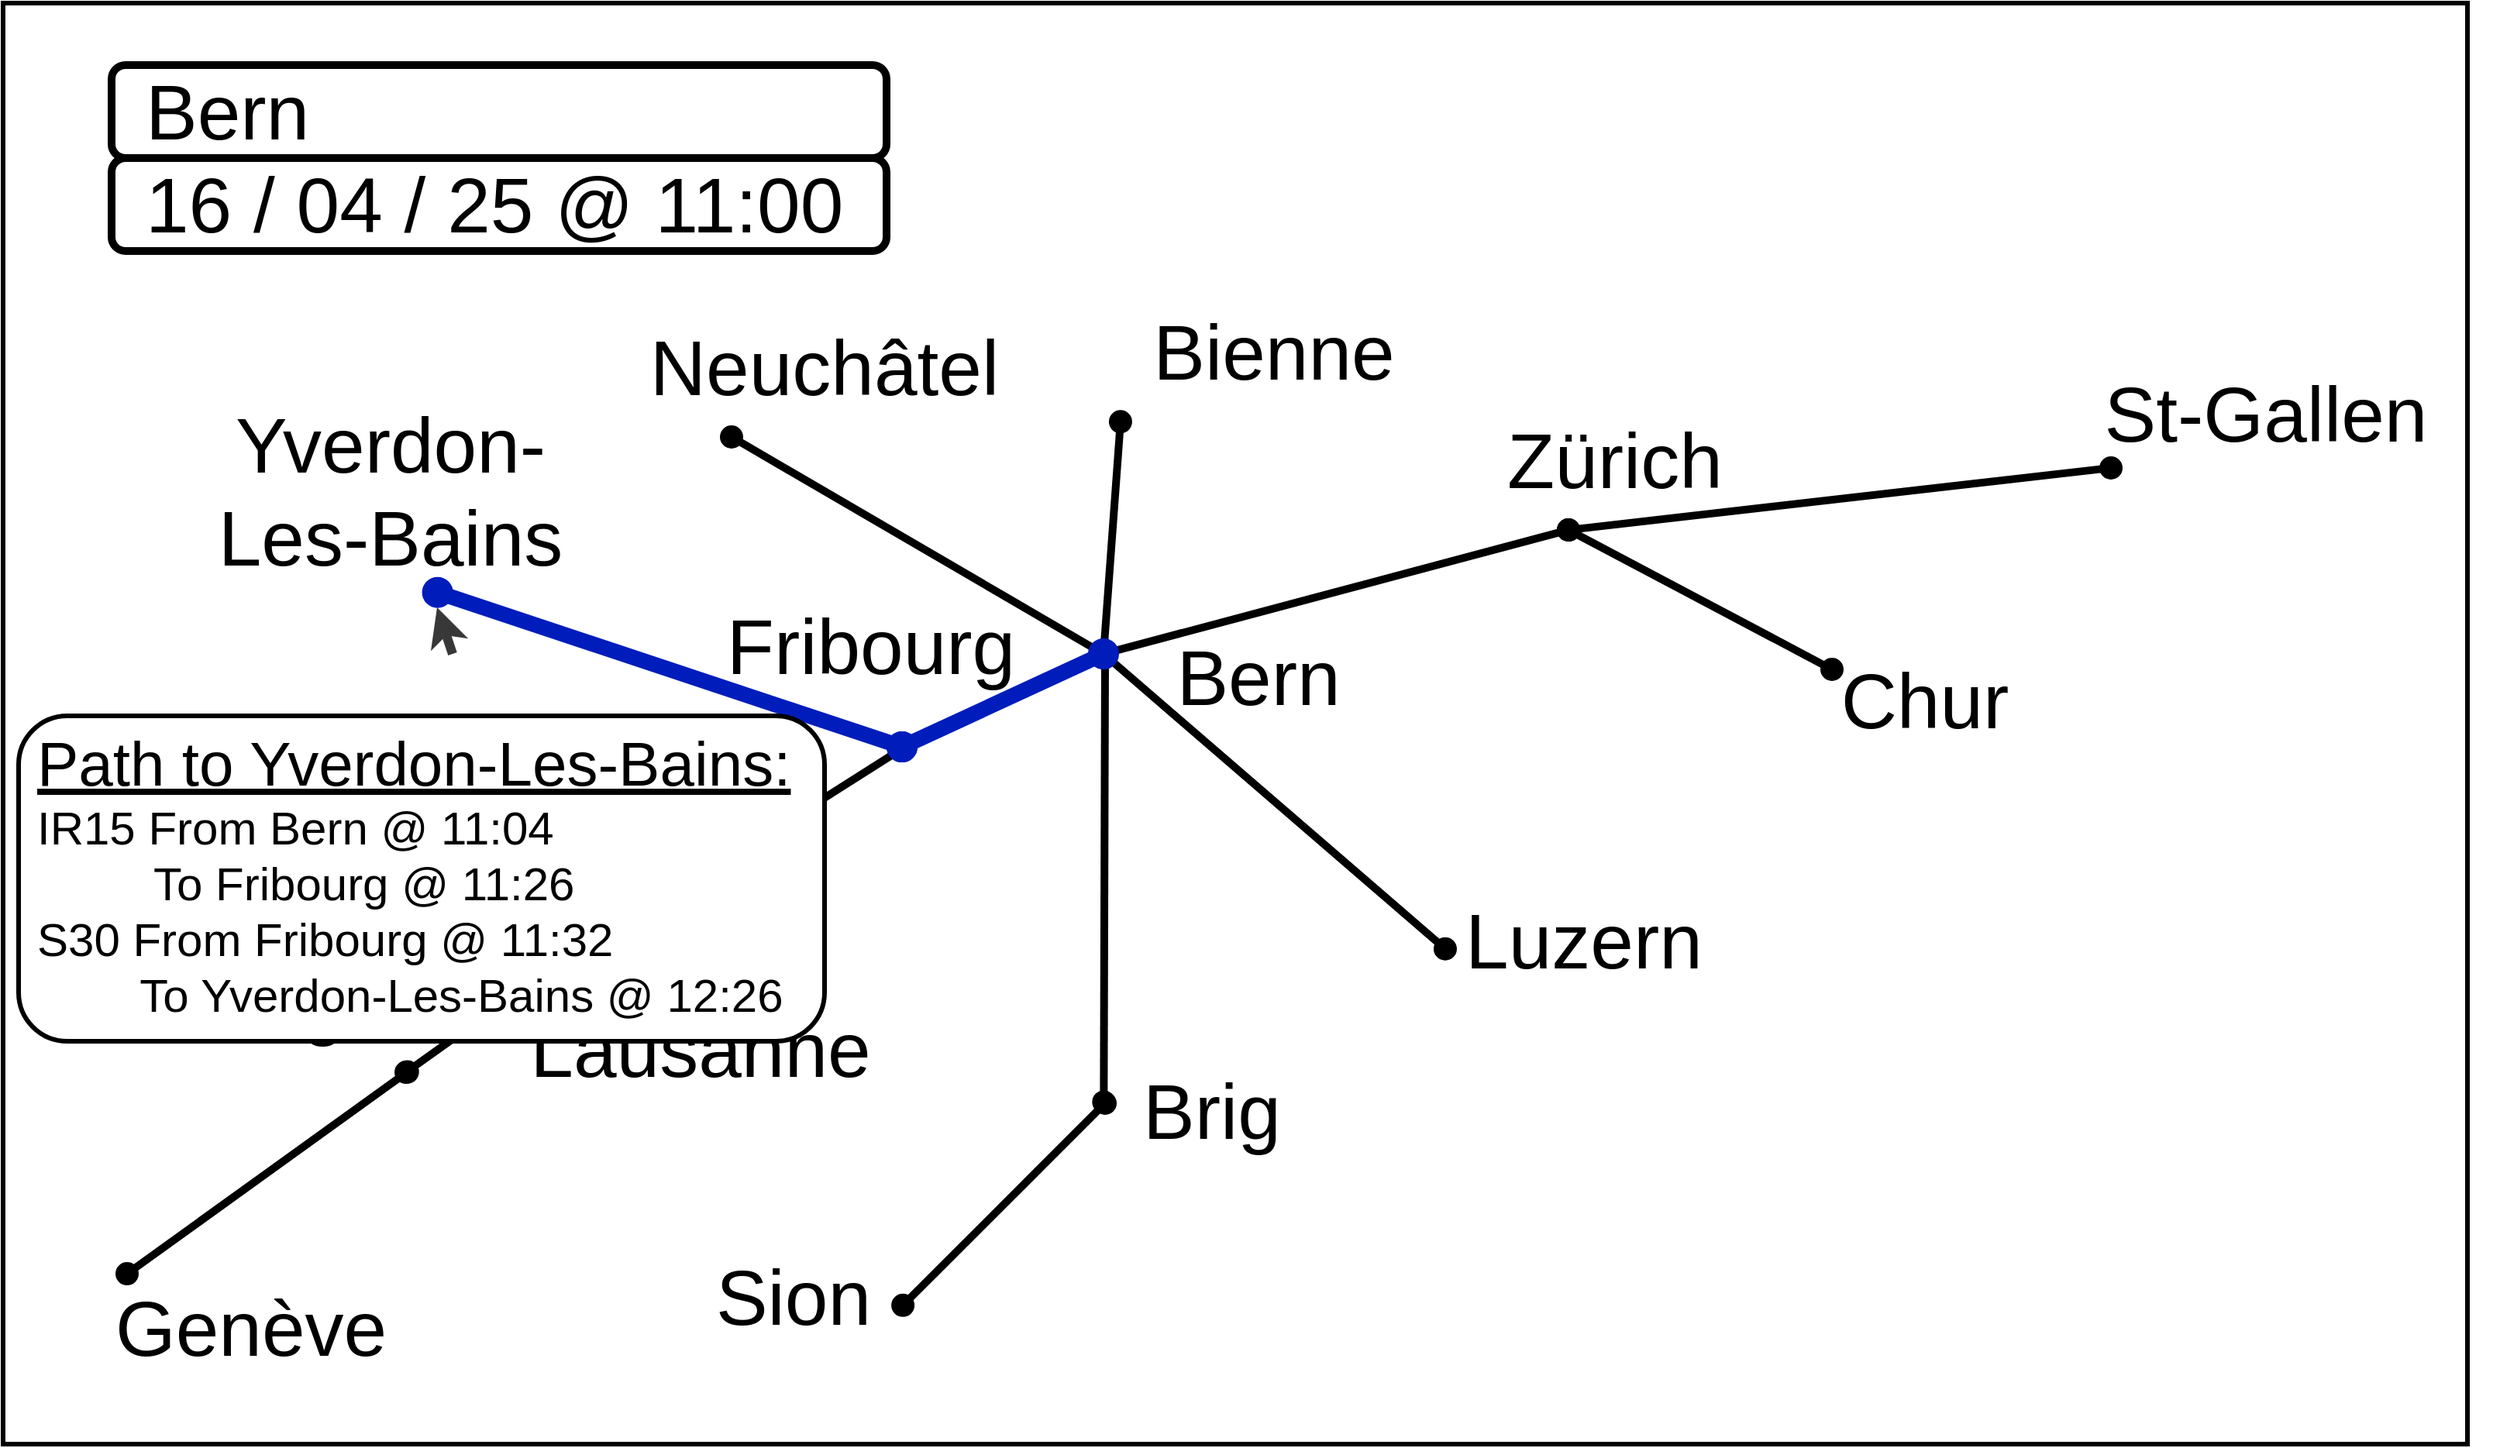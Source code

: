 <mxfile version="26.2.2">
  <diagram name="Page-1" id="QFavr57-UdfwdZ4FQssH">
    <mxGraphModel dx="3182" dy="1957" grid="1" gridSize="10" guides="1" tooltips="1" connect="1" arrows="1" fold="1" page="1" pageScale="1" pageWidth="850" pageHeight="1100" math="0" shadow="0">
      <root>
        <mxCell id="0" />
        <mxCell id="1" parent="0" />
        <mxCell id="px7jJO8oFTi3VKJdg5Cx-38" value="" style="rounded=0;whiteSpace=wrap;html=1;strokeWidth=3;" vertex="1" parent="1">
          <mxGeometry x="630" y="590" width="1590" height="930" as="geometry" />
        </mxCell>
        <mxCell id="px7jJO8oFTi3VKJdg5Cx-6" value="" style="endArrow=oval;html=1;rounded=0;exitX=0.044;exitY=0.872;exitDx=0;exitDy=0;exitPerimeter=0;entryX=0.343;entryY=0.648;entryDx=0;entryDy=0;entryPerimeter=0;strokeWidth=5;startArrow=oval;startFill=1;endFill=1;endSize=10;startSize=10;" edge="1" parent="1">
          <mxGeometry width="50" height="50" relative="1" as="geometry">
            <mxPoint x="710" y="1410.06" as="sourcePoint" />
            <mxPoint x="890.877" y="1279.76" as="targetPoint" />
          </mxGeometry>
        </mxCell>
        <mxCell id="px7jJO8oFTi3VKJdg5Cx-7" value="" style="endArrow=oval;html=1;rounded=0;exitX=0.044;exitY=0.872;exitDx=0;exitDy=0;exitPerimeter=0;strokeWidth=5;startArrow=oval;startFill=1;endFill=1;endSize=10;startSize=10;" edge="1" parent="1">
          <mxGeometry width="50" height="50" relative="1" as="geometry">
            <mxPoint x="890" y="1280.06" as="sourcePoint" />
            <mxPoint x="960" y="1230" as="targetPoint" />
          </mxGeometry>
        </mxCell>
        <mxCell id="px7jJO8oFTi3VKJdg5Cx-8" value="" style="endArrow=oval;html=1;rounded=0;exitX=0.044;exitY=0.872;exitDx=0;exitDy=0;exitPerimeter=0;strokeWidth=5;startArrow=oval;startFill=1;endFill=1;endSize=10;startSize=10;entryX=0.491;entryY=0.519;entryDx=0;entryDy=0;entryPerimeter=0;" edge="1" parent="1">
          <mxGeometry width="50" height="50" relative="1" as="geometry">
            <mxPoint x="960" y="1230.06" as="sourcePoint" />
            <mxPoint x="1210.555" y="1070.78" as="targetPoint" />
          </mxGeometry>
        </mxCell>
        <mxCell id="px7jJO8oFTi3VKJdg5Cx-9" value="" style="endArrow=oval;html=1;rounded=0;strokeWidth=10;startArrow=oval;startFill=1;endFill=1;endSize=10;startSize=10;exitX=0.352;exitY=0.457;exitDx=0;exitDy=0;exitPerimeter=0;fillColor=#0050ef;strokeColor=#001DBC;" edge="1" parent="1">
          <mxGeometry width="50" height="50" relative="1" as="geometry">
            <mxPoint x="910.316" y="970.34" as="sourcePoint" />
            <mxPoint x="1210" y="1070" as="targetPoint" />
          </mxGeometry>
        </mxCell>
        <mxCell id="px7jJO8oFTi3VKJdg5Cx-11" value="" style="endArrow=oval;html=1;rounded=0;strokeWidth=5;startArrow=oval;startFill=1;endFill=1;endSize=10;startSize=10;exitX=0.352;exitY=0.457;exitDx=0;exitDy=0;exitPerimeter=0;" edge="1" parent="1">
          <mxGeometry width="50" height="50" relative="1" as="geometry">
            <mxPoint x="1100" y="870" as="sourcePoint" />
            <mxPoint x="1340" y="1010" as="targetPoint" />
          </mxGeometry>
        </mxCell>
        <mxCell id="px7jJO8oFTi3VKJdg5Cx-12" value="" style="endArrow=oval;html=1;rounded=0;strokeWidth=5;startArrow=oval;startFill=1;endFill=1;endSize=10;startSize=10;exitX=0.556;exitY=0.389;exitDx=0;exitDy=0;exitPerimeter=0;" edge="1" parent="1">
          <mxGeometry width="50" height="50" relative="1" as="geometry">
            <mxPoint x="1350.954" y="860.18" as="sourcePoint" />
            <mxPoint x="1340" y="1010" as="targetPoint" />
          </mxGeometry>
        </mxCell>
        <mxCell id="px7jJO8oFTi3VKJdg5Cx-13" value="" style="endArrow=oval;html=1;rounded=0;strokeWidth=5;startArrow=oval;startFill=1;endFill=1;endSize=10;startSize=10;exitX=0.556;exitY=0.389;exitDx=0;exitDy=0;exitPerimeter=0;entryX=0.551;entryY=0.66;entryDx=0;entryDy=0;entryPerimeter=0;" edge="1" parent="1">
          <mxGeometry width="50" height="50" relative="1" as="geometry">
            <mxPoint x="1341" y="1010" as="sourcePoint" />
            <mxPoint x="1340.154" y="1299.2" as="targetPoint" />
          </mxGeometry>
        </mxCell>
        <mxCell id="px7jJO8oFTi3VKJdg5Cx-14" value="" style="endArrow=oval;html=1;rounded=0;strokeWidth=5;startArrow=oval;startFill=1;endFill=1;endSize=10;startSize=10;exitX=0.556;exitY=0.389;exitDx=0;exitDy=0;exitPerimeter=0;entryX=0.491;entryY=0.741;entryDx=0;entryDy=0;entryPerimeter=0;" edge="1" parent="1">
          <mxGeometry width="50" height="50" relative="1" as="geometry">
            <mxPoint x="1341" y="1300" as="sourcePoint" />
            <mxPoint x="1210.555" y="1430.42" as="targetPoint" />
          </mxGeometry>
        </mxCell>
        <mxCell id="px7jJO8oFTi3VKJdg5Cx-15" value="" style="endArrow=oval;html=1;rounded=0;strokeWidth=5;startArrow=oval;startFill=1;endFill=1;endSize=10;startSize=10;exitX=0.653;exitY=0.599;exitDx=0;exitDy=0;exitPerimeter=0;entryX=0.491;entryY=0.741;entryDx=0;entryDy=0;entryPerimeter=0;" edge="1" parent="1">
          <mxGeometry width="50" height="50" relative="1" as="geometry">
            <mxPoint x="1560.473" y="1200.38" as="sourcePoint" />
            <mxPoint x="1340" y="1010" as="targetPoint" />
          </mxGeometry>
        </mxCell>
        <mxCell id="px7jJO8oFTi3VKJdg5Cx-16" value="" style="endArrow=oval;html=1;rounded=0;strokeWidth=5;startArrow=oval;startFill=1;endFill=1;endSize=10;startSize=10;" edge="1" parent="1">
          <mxGeometry width="50" height="50" relative="1" as="geometry">
            <mxPoint x="1340" y="1010" as="sourcePoint" />
            <mxPoint x="1640" y="930" as="targetPoint" />
          </mxGeometry>
        </mxCell>
        <mxCell id="px7jJO8oFTi3VKJdg5Cx-17" value="" style="endArrow=oval;html=1;rounded=0;strokeWidth=5;startArrow=oval;startFill=1;endFill=1;endSize=10;startSize=10;" edge="1" parent="1">
          <mxGeometry width="50" height="50" relative="1" as="geometry">
            <mxPoint x="1640" y="930" as="sourcePoint" />
            <mxPoint x="1990" y="890" as="targetPoint" />
          </mxGeometry>
        </mxCell>
        <mxCell id="px7jJO8oFTi3VKJdg5Cx-18" value="" style="endArrow=oval;html=1;rounded=0;strokeWidth=5;startArrow=oval;startFill=1;endFill=1;endSize=10;startSize=10;" edge="1" parent="1">
          <mxGeometry width="50" height="50" relative="1" as="geometry">
            <mxPoint x="1640" y="930" as="sourcePoint" />
            <mxPoint x="1810" y="1020" as="targetPoint" />
          </mxGeometry>
        </mxCell>
        <mxCell id="px7jJO8oFTi3VKJdg5Cx-19" value="&lt;font style=&quot;font-size: 50px;&quot;&gt;Genève&lt;/font&gt;" style="text;html=1;align=center;verticalAlign=middle;whiteSpace=wrap;rounded=0;" vertex="1" parent="1">
          <mxGeometry x="760" y="1430" width="60" height="30" as="geometry" />
        </mxCell>
        <mxCell id="px7jJO8oFTi3VKJdg5Cx-20" value="&lt;font style=&quot;font-size: 50px;&quot;&gt;Morges&lt;/font&gt;" style="text;html=1;align=center;verticalAlign=middle;whiteSpace=wrap;rounded=0;" vertex="1" parent="1">
          <mxGeometry x="790" y="1220" width="60" height="30" as="geometry" />
        </mxCell>
        <mxCell id="px7jJO8oFTi3VKJdg5Cx-21" value="&lt;font style=&quot;font-size: 50px;&quot;&gt;Lausanne&lt;/font&gt;" style="text;html=1;align=center;verticalAlign=middle;whiteSpace=wrap;rounded=0;" vertex="1" parent="1">
          <mxGeometry x="1050" y="1250" width="60" height="30" as="geometry" />
        </mxCell>
        <mxCell id="px7jJO8oFTi3VKJdg5Cx-24" value="&lt;font style=&quot;font-size: 50px;&quot;&gt;Yverdon-&lt;/font&gt;&lt;div&gt;&lt;font style=&quot;font-size: 50px;&quot;&gt;Les-Bains&lt;/font&gt;&lt;/div&gt;" style="text;html=1;align=center;verticalAlign=middle;whiteSpace=wrap;rounded=0;" vertex="1" parent="1">
          <mxGeometry x="730" y="890" width="300" height="30" as="geometry" />
        </mxCell>
        <mxCell id="px7jJO8oFTi3VKJdg5Cx-25" value="&lt;span style=&quot;font-size: 50px;&quot;&gt;Fribourg&lt;/span&gt;" style="text;html=1;align=center;verticalAlign=middle;whiteSpace=wrap;rounded=0;" vertex="1" parent="1">
          <mxGeometry x="1040" y="990" width="300" height="30" as="geometry" />
        </mxCell>
        <mxCell id="px7jJO8oFTi3VKJdg5Cx-26" value="&lt;span style=&quot;font-size: 50px;&quot;&gt;Neuchâtel&lt;/span&gt;" style="text;html=1;align=center;verticalAlign=middle;whiteSpace=wrap;rounded=0;" vertex="1" parent="1">
          <mxGeometry x="1010" y="810" width="300" height="30" as="geometry" />
        </mxCell>
        <mxCell id="px7jJO8oFTi3VKJdg5Cx-27" value="&lt;span style=&quot;font-size: 50px;&quot;&gt;B&lt;/span&gt;&lt;span style=&quot;color: rgba(0, 0, 0, 0); font-family: monospace; font-size: 0px; text-align: start; text-wrap-mode: nowrap;&quot;&gt;%3CmxGraphModel%3E%3Croot%3E%3CmxCell%20id%3D%220%22%2F%3E%3CmxCell%20id%3D%221%22%20parent%3D%220%22%2F%3E%3CmxCell%20id%3D%222%22%20value%3D%22%26lt%3Bspan%20style%3D%26quot%3Bfont-size%3A%2050px%3B%26quot%3B%26gt%3BNeuch%C3%A2tel%26lt%3B%2Fspan%26gt%3B%22%20style%3D%22text%3Bhtml%3D1%3Balign%3Dcenter%3BverticalAlign%3Dmiddle%3BwhiteSpace%3Dwrap%3Brounded%3D0%3B%22%20vertex%3D%221%22%20parent%3D%221%22%3E%3CmxGeometry%20x%3D%221010%22%20y%3D%22810%22%20width%3D%22300%22%20height%3D%2230%22%20as%3D%22geometry%22%2F%3E%3C%2FmxCell%3E%3C%2Froot%3E%3C%2FmxGraphModel%3E&lt;/span&gt;&lt;span style=&quot;font-size: 50px;&quot;&gt;ienne&lt;/span&gt;" style="text;html=1;align=center;verticalAlign=middle;whiteSpace=wrap;rounded=0;" vertex="1" parent="1">
          <mxGeometry x="1300" y="800" width="300" height="30" as="geometry" />
        </mxCell>
        <mxCell id="px7jJO8oFTi3VKJdg5Cx-28" value="&lt;span style=&quot;font-size: 50px;&quot;&gt;Bern&lt;/span&gt;" style="text;html=1;align=center;verticalAlign=middle;whiteSpace=wrap;rounded=0;" vertex="1" parent="1">
          <mxGeometry x="1290" y="1010" width="300" height="30" as="geometry" />
        </mxCell>
        <mxCell id="px7jJO8oFTi3VKJdg5Cx-29" value="&lt;span style=&quot;font-size: 50px;&quot;&gt;Luzern&lt;/span&gt;" style="text;html=1;align=center;verticalAlign=middle;whiteSpace=wrap;rounded=0;" vertex="1" parent="1">
          <mxGeometry x="1500" y="1180" width="300" height="30" as="geometry" />
        </mxCell>
        <mxCell id="px7jJO8oFTi3VKJdg5Cx-30" value="&lt;span style=&quot;font-size: 50px;&quot;&gt;Brig&lt;/span&gt;" style="text;html=1;align=center;verticalAlign=middle;whiteSpace=wrap;rounded=0;" vertex="1" parent="1">
          <mxGeometry x="1260" y="1290" width="300" height="30" as="geometry" />
        </mxCell>
        <mxCell id="px7jJO8oFTi3VKJdg5Cx-31" value="&lt;span style=&quot;font-size: 50px;&quot;&gt;Sion&lt;/span&gt;" style="text;html=1;align=center;verticalAlign=middle;whiteSpace=wrap;rounded=0;" vertex="1" parent="1">
          <mxGeometry x="990" y="1410" width="300" height="30" as="geometry" />
        </mxCell>
        <mxCell id="px7jJO8oFTi3VKJdg5Cx-32" value="&lt;span style=&quot;font-size: 50px;&quot;&gt;Zürich&lt;/span&gt;" style="text;html=1;align=center;verticalAlign=middle;whiteSpace=wrap;rounded=0;" vertex="1" parent="1">
          <mxGeometry x="1520" y="870" width="300" height="30" as="geometry" />
        </mxCell>
        <mxCell id="px7jJO8oFTi3VKJdg5Cx-33" value="&lt;span style=&quot;font-size: 50px;&quot;&gt;Chur&lt;/span&gt;" style="text;html=1;align=center;verticalAlign=middle;whiteSpace=wrap;rounded=0;" vertex="1" parent="1">
          <mxGeometry x="1720" y="1025" width="300" height="30" as="geometry" />
        </mxCell>
        <mxCell id="px7jJO8oFTi3VKJdg5Cx-34" value="&lt;span style=&quot;font-size: 50px;&quot;&gt;St-Gallen&lt;/span&gt;" style="text;html=1;align=center;verticalAlign=middle;whiteSpace=wrap;rounded=0;" vertex="1" parent="1">
          <mxGeometry x="1940" y="840" width="300" height="30" as="geometry" />
        </mxCell>
        <mxCell id="px7jJO8oFTi3VKJdg5Cx-36" value="&lt;blockquote style=&quot;margin: 0px 0px 0px 20px; border: none; padding: 0px;&quot;&gt;&lt;font style=&quot;font-size: 50px;&quot;&gt;Bern&lt;/font&gt;&lt;/blockquote&gt;" style="rounded=1;whiteSpace=wrap;html=1;align=left;strokeWidth=5;" vertex="1" parent="1">
          <mxGeometry x="700" y="630" width="500" height="60" as="geometry" />
        </mxCell>
        <mxCell id="px7jJO8oFTi3VKJdg5Cx-37" value="&lt;blockquote style=&quot;margin: 0px 0px 0px 20px; border: none; padding: 0px;&quot;&gt;&lt;font style=&quot;font-size: 50px;&quot;&gt;16 / 04 / 25 @ 11:00&lt;/font&gt;&lt;/blockquote&gt;" style="rounded=1;whiteSpace=wrap;html=1;align=left;strokeWidth=5;" vertex="1" parent="1">
          <mxGeometry x="700" y="690" width="500" height="60" as="geometry" />
        </mxCell>
        <mxCell id="px7jJO8oFTi3VKJdg5Cx-44" value="" style="endArrow=classic;html=1;rounded=0;strokeWidth=6;strokeColor=#383838;" edge="1" parent="1">
          <mxGeometry width="50" height="50" relative="1" as="geometry">
            <mxPoint x="920" y="1010" as="sourcePoint" />
            <mxPoint x="910" y="980" as="targetPoint" />
          </mxGeometry>
        </mxCell>
        <mxCell id="px7jJO8oFTi3VKJdg5Cx-45" value="&lt;font style=&quot;font-size: 40px;&quot;&gt;&lt;u&gt;Path to Yverdon-Les-Bains:&lt;/u&gt;&lt;/font&gt;&lt;div&gt;&lt;font style=&quot;font-size: 30px;&quot;&gt;IR15 From Bern @ 11:04&amp;nbsp;&lt;/font&gt;&lt;/div&gt;&lt;div&gt;&lt;font style=&quot;font-size: 30px;&quot;&gt;&amp;nbsp; &amp;nbsp; &amp;nbsp; &amp;nbsp; &amp;nbsp;To Fribourg @ 11:26&lt;/font&gt;&lt;/div&gt;&lt;div&gt;&lt;div&gt;&lt;font style=&quot;font-size: 30px;&quot;&gt;S30 From Fribourg @ 11:32&amp;nbsp;&lt;/font&gt;&lt;/div&gt;&lt;div&gt;&lt;font style=&quot;font-size: 30px;&quot;&gt;&amp;nbsp; &amp;nbsp; &amp;nbsp; &amp;nbsp; To Yverdon-Les-Bains @ 12:26&lt;/font&gt;&lt;/div&gt;&lt;/div&gt;&lt;div&gt;&lt;font style=&quot;font-size: 30px;&quot;&gt;&lt;br&gt;&lt;/font&gt;&lt;/div&gt;&lt;div&gt;&lt;span style=&quot;font-size: 30px;&quot;&gt;&lt;br&gt;&lt;/span&gt;&lt;div&gt;&lt;br&gt;&lt;/div&gt;&lt;/div&gt;" style="rounded=1;whiteSpace=wrap;html=1;align=left;verticalAlign=top;spacingLeft=10;strokeWidth=3;" vertex="1" parent="1">
          <mxGeometry x="640" y="1050" width="520" height="210" as="geometry" />
        </mxCell>
        <mxCell id="px7jJO8oFTi3VKJdg5Cx-10" value="" style="endArrow=oval;html=1;rounded=0;strokeWidth=10;startArrow=oval;startFill=1;endFill=1;endSize=10;startSize=10;exitX=0.352;exitY=0.457;exitDx=0;exitDy=0;exitPerimeter=0;fillColor=#0050ef;strokeColor=#001DBC;" edge="1" parent="1">
          <mxGeometry width="50" height="50" relative="1" as="geometry">
            <mxPoint x="1210" y="1070" as="sourcePoint" />
            <mxPoint x="1340" y="1010" as="targetPoint" />
          </mxGeometry>
        </mxCell>
      </root>
    </mxGraphModel>
  </diagram>
</mxfile>
